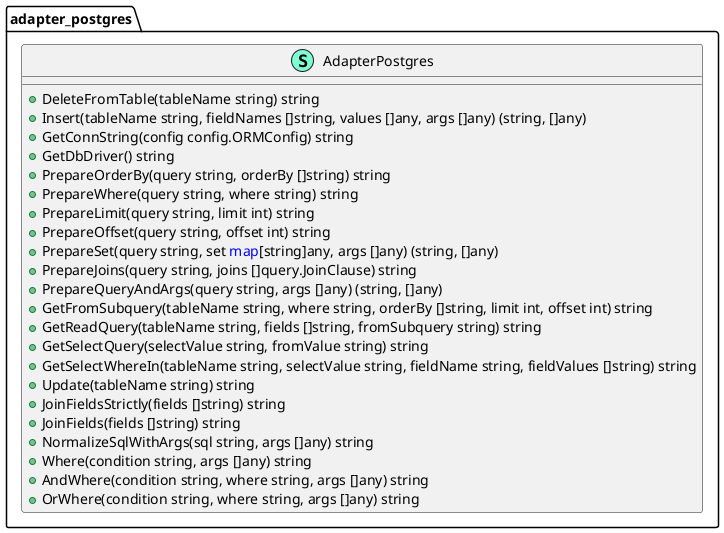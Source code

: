 @startuml
namespace adapter_postgres {
    class AdapterPostgres << (S,Aquamarine) >> {
        + DeleteFromTable(tableName string) string
        + Insert(tableName string, fieldNames []string, values []any, args []any) (string, []any)
        + GetConnString(config config.ORMConfig) string
        + GetDbDriver() string
        + PrepareOrderBy(query string, orderBy []string) string
        + PrepareWhere(query string, where string) string
        + PrepareLimit(query string, limit int) string
        + PrepareOffset(query string, offset int) string
        + PrepareSet(query string, set <font color=blue>map</font>[string]any, args []any) (string, []any)
        + PrepareJoins(query string, joins []query.JoinClause) string
        + PrepareQueryAndArgs(query string, args []any) (string, []any)
        + GetFromSubquery(tableName string, where string, orderBy []string, limit int, offset int) string
        + GetReadQuery(tableName string, fields []string, fromSubquery string) string
        + GetSelectQuery(selectValue string, fromValue string) string
        + GetSelectWhereIn(tableName string, selectValue string, fieldName string, fieldValues []string) string
        + Update(tableName string) string
        + JoinFieldsStrictly(fields []string) string
        + JoinFields(fields []string) string
        + NormalizeSqlWithArgs(sql string, args []any) string
        + Where(condition string, args []any) string
        + AndWhere(condition string, where string, args []any) string
        + OrWhere(condition string, where string, args []any) string

    }
}


@enduml
